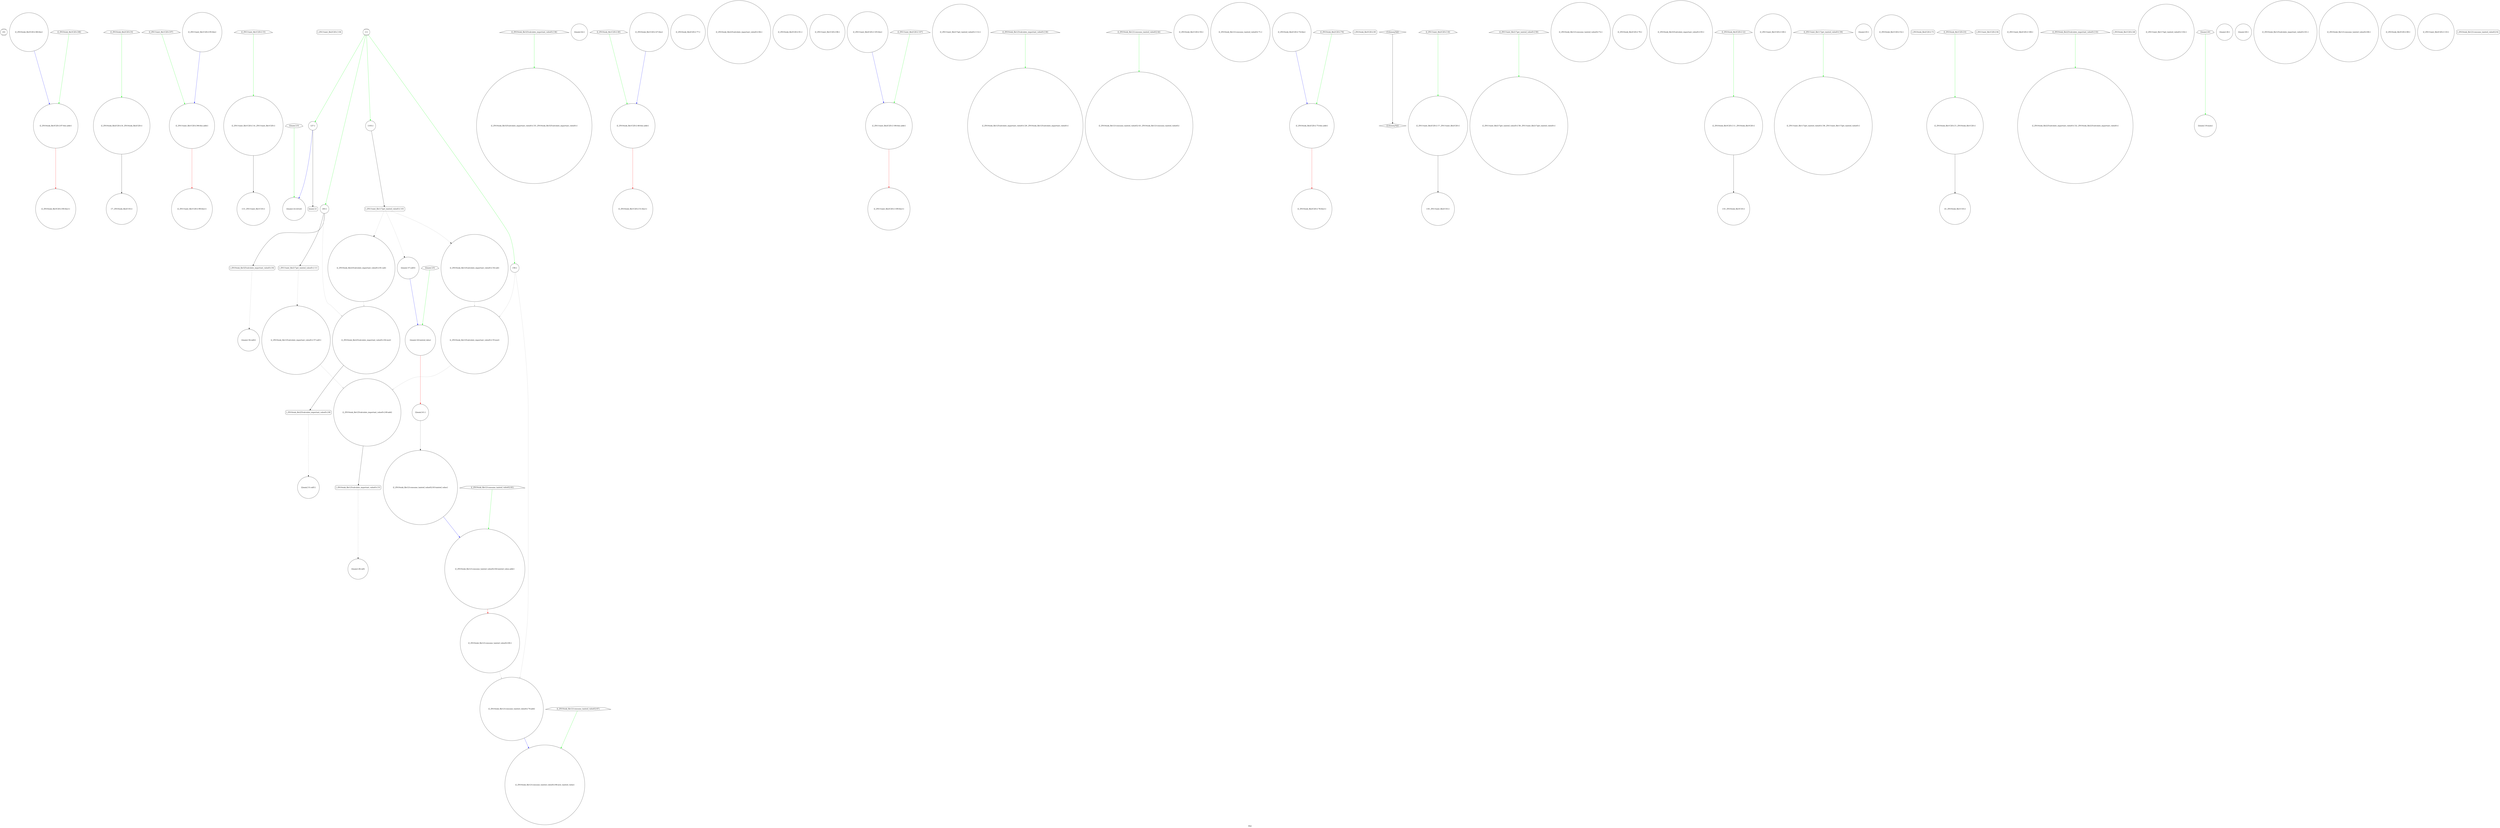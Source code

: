 digraph "PAG" {
	label="PAG";

	Node0x5584fc2ad860 [shape=record,shape=Mcircle,label="{0}"];
	Node0x5584fc2bffb0 [shape=record,shape=circle,label="{[_ZN10sink_file3C2Ev] 90:this1}"];
	Node0x5584fc2c0970 [shape=record,shape=circle,label="{7:_ZN10sink_file2C1Ev}"];
	Node0x5584fc2c2a40 [shape=record,shape=septagon,label="{[_ZN11taint_file1C2Ev] 97}"];
	Node0x5584fc2c2a40 -> Node0x5584fc2b8d40[color=green];
	Node0x5584fc2ba630 [shape=record,shape=circle,label="{[_ZN11taint_file1C2Ev] 14:_ZN11taint_file1C2Ev}"];
	Node0x5584fc2ba630 -> Node0x5584fc2b7390[color=black];
	Node0x5584fc2c4340 [shape=record,shape=Mrecord,label="{[_ZN11taint_file2C2Ev] 104}"];
	Node0x5584fc2bfad0 [shape=record,shape=Mrecord,label="{[main] 21}"];
	Node0x5584fc2bfba0 [shape=record,shape=Mrecord,label="{[_ZN11taint_file217get_tainted_valueEv] 111}"];
	Node0x5584fc2bfba0 -> Node0x5584fc2c15a0[color=black,style=dotted];
	Node0x5584fc2ac150 [shape=record,shape=circle,label="{[main] 28:call}"];
	Node0x5584fc2c10c0 [shape=record,shape=circle,label="{[_ZN10sink_file325calculate_important_valueEv] 35:_ZN10sink_file325calculate_important_valueEv}"];
	Node0x5584fc2c1330 [shape=record,shape=circle,label="{[main] 42:}"];
	Node0x5584fc2bf800 [shape=record,shape=septagon,label="{[_ZN10sink_file1C2Ev] 49}"];
	Node0x5584fc2bf800 -> Node0x5584fc2beb70[color=green];
	Node0x5584fc2b6a70 [shape=record,shape=circle,label="{56:}"];
	Node0x5584fc2b6a70 -> Node0x5584fc2beeb0[color=grey];
	Node0x5584fc2b6a70 -> Node0x5584fc2c0490[color=grey];
	Node0x5584fc2c03c0 [shape=record,shape=circle,label="{[_ZN10sink_file121consume_tainted_valueEi] 63:tainted_value}"];
	Node0x5584fc2c03c0 -> Node0x5584fc2bf460[color=blue];
	Node0x5584fc2c0490 [shape=record,shape=circle,label="{[_ZN10sink_file121consume_tainted_valueEi] 70:add}"];
	Node0x5584fc2c0490 -> Node0x5584fc2b69a0[color=blue];
	Node0x5584fc2c0be0 [shape=record,shape=circle,label="{[_ZN10sink_file2C2Ev] 77:}"];
	Node0x5584fc2bf120 [shape=record,shape=circle,label="{[_ZN10sink_file225calculate_important_valueEv] 84:}"];
	Node0x5584fc2ba830 [shape=record,shape=Mcircle,label="{1}"];
	Node0x5584fc2ba830 -> Node0x5584fc2c0d80[color=green];
	Node0x5584fc2ba830 -> Node0x5584fc2b6a70[color=green];
	Node0x5584fc2ba830 -> Node0x5584fc2bbac0[color=green];
	Node0x5584fc2ba830 -> Node0x5584fc2b85f0[color=green];
	Node0x5584fc2ac080 [shape=record,shape=circle,label="{[_ZN10sink_file3C2Ev] 91:}"];
	Node0x5584fc2bfee0 [shape=record,shape=circle,label="{[_ZN10sink_file2C2Ev] 8:_ZN10sink_file2C2Ev}"];
	Node0x5584fc2bfee0 -> Node0x5584fc2c0970[color=black];
	Node0x5584fc2baa00 [shape=record,shape=circle,label="{[_ZN11taint_file1C2Ev] 98:}"];
	Node0x5584fc2c2560 [shape=record,shape=septagon,label="{[_ZN11taint_file1C2Ev] 15}"];
	Node0x5584fc2c2560 -> Node0x5584fc2ba630[color=green];
	Node0x5584fc2bf2c0 [shape=record,shape=circle,label="{[_ZN11taint_file2C2Ev] 105:this}"];
	Node0x5584fc2bf2c0 -> Node0x5584fc2bec40[color=blue];
	Node0x5584fc2c0cb0 [shape=record,shape=circle,label="{[main] 22:retval}"];
	Node0x5584fc2ba560 [shape=record,shape=circle,label="{[_ZN11taint_file217get_tainted_valueEv] 112:}"];
	Node0x5584fc2c1260 [shape=record,shape=circle,label="{[_ZN10sink_file125calculate_important_valueEv] 29:_ZN10sink_file125calculate_important_valueEv}"];
	Node0x5584fc2c2e50 [shape=record,shape=septagon,label="{[_ZN10sink_file325calculate_important_valueEv] 36}"];
	Node0x5584fc2c2e50 -> Node0x5584fc2c10c0[color=green];
	Node0x5584fc2c02f0 [shape=record,shape=circle,label="{[_ZN10sink_file121consume_tainted_valueEi] 43:_ZN10sink_file121consume_tainted_valueEi}"];
	Node0x5584fc2b8890 [shape=record,shape=circle,label="{[_ZN10sink_file1C2Ev] 50:}"];
	Node0x5584fc2c15a0 [shape=record,shape=circle,label="{[_ZN10sink_file125calculate_important_valueEv] 57:call1}"];
	Node0x5584fc2c15a0 -> Node0x5584fc2c0ff0[color=grey];
	Node0x5584fc2bf460 [shape=record,shape=circle,label="{[_ZN10sink_file121consume_tainted_valueEi] 64:tainted_value.addr}"];
	Node0x5584fc2bf460 -> Node0x5584fc2c08a0[color=red];
	Node0x5584fc2bef80 [shape=record,shape=circle,label="{[_ZN10sink_file121consume_tainted_valueEi] 71:}"];
	Node0x5584fc2b8c70 [shape=record,shape=circle,label="{[_ZN10sink_file2C2Ev] 78:this1}"];
	Node0x5584fc2c4270 [shape=record,shape=Mrecord,label="{[_ZN10sink_file3C2Ev] 85}"];
	Node0x5584fc2add20 [shape=record,shape=diamond,label="{2:dummyVal}"];
	Node0x5584fc2c4410 [shape=record,shape=Mrecord,label="{[_ZN10sink_file325calculate_important_valueEv] 92}"];
	Node0x5584fc2c4410 -> Node0x5584fc2c1190[color=black,style=dotted];
	Node0x5584fc2c2490 [shape=record,shape=septagon,label="{[_ZN10sink_file2C2Ev] 9}"];
	Node0x5584fc2c2490 -> Node0x5584fc2bfee0[color=green];
	Node0x5584fc2b6ce0 [shape=record,shape=circle,label="{[_ZN11taint_file1C2Ev] 99:this1}"];
	Node0x5584fc2bf390 [shape=record,shape=circle,label="{16:_ZN11taint_file2C1Ev}"];
	Node0x5584fc2bec40 [shape=record,shape=circle,label="{[_ZN11taint_file2C2Ev] 106:this.addr}"];
	Node0x5584fc2bec40 -> Node0x5584fc2be900[color=red];
	Node0x5584fc2c2be0 [shape=record,shape=septagon,label="{[main] 23}"];
	Node0x5584fc2c2be0 -> Node0x5584fc2c0cb0[color=green];
	Node0x5584fc2bf700 [shape=record,shape=septagon,label="{[_ZN10sink_file125calculate_important_valueEv] 30}"];
	Node0x5584fc2bf700 -> Node0x5584fc2c1260[color=green];
	Node0x5584fc2be9d0 [shape=record,shape=circle,label="{[main] 37:call3}"];
	Node0x5584fc2be9d0 -> Node0x5584fc2c0150[color=blue];
	Node0x5584fc2c27d0 [shape=record,shape=septagon,label="{[_ZN10sink_file121consume_tainted_valueEi] 44}"];
	Node0x5584fc2c27d0 -> Node0x5584fc2c02f0[color=green];
	Node0x5584fc2ba930 [shape=record,shape=circle,label="{[_ZN10sink_file1C2Ev] 51:this1}"];
	Node0x5584fc2bfe10 [shape=record,shape=circle,label="{[_ZN11taint_file217get_tainted_valueEv] 58:_ZN11taint_file217get_tainted_valueEv}"];
	Node0x5584fc2c22f0 [shape=record,shape=septagon,label="{[_ZN10sink_file121consume_tainted_valueEi] 65}"];
	Node0x5584fc2c22f0 -> Node0x5584fc2bf460[color=green];
	Node0x5584fc2bb770 [shape=record,shape=circle,label="{[_ZN10sink_file121consume_tainted_valueEi] 72:}"];
	Node0x5584fc2bf530 [shape=record,shape=circle,label="{[_ZN10sink_file2C2Ev] 79:}"];
	Node0x5584fc2c0560 [shape=record,shape=circle,label="{[_ZN10sink_file3C2Ev] 86:this}"];
	Node0x5584fc2c0560 -> Node0x5584fc2c14d0[color=blue];
	Node0x5584fc2b8a20 [shape=record,shape=diamond,label="{3:dummyVal}"];
	Node0x5584fc2b8a20 -> Node0x5584fc2add20[color=black];
	Node0x5584fc2c1670 [shape=record,shape=circle,label="{[_ZN10sink_file325calculate_important_valueEv] 93:}"];
	Node0x5584fc2acf70 [shape=record,shape=circle,label="{10:_ZN10sink_file3C1Ev}"];
	Node0x5584fc2c0b10 [shape=record,shape=circle,label="{[_ZN11taint_file1C2Ev] 100:}"];
	Node0x5584fc2b6c10 [shape=record,shape=circle,label="{[_ZN11taint_file2C2Ev] 17:_ZN11taint_file2C2Ev}"];
	Node0x5584fc2b6c10 -> Node0x5584fc2bf390[color=black];
	Node0x5584fc2bfa00 [shape=record,shape=septagon,label="{[_ZN11taint_file2C2Ev] 107}"];
	Node0x5584fc2bfa00 -> Node0x5584fc2bec40[color=green];
	Node0x5584fc2c0150 [shape=record,shape=circle,label="{[main] 24:tainted_data}"];
	Node0x5584fc2c0150 -> Node0x5584fc2b7530[color=red];
	Node0x5584fc2c0630 [shape=record,shape=circle,label="{[main] 31:call1}"];
	Node0x5584fc2b8ba0 [shape=record,shape=circle,label="{[_ZN11taint_file117get_tainted_valueEv] 38:_ZN11taint_file117get_tainted_valueEv}"];
	Node0x5584fc2c1740 [shape=record,shape=circle,label="{[main] 45:}"];
	Node0x5584fc2c0220 [shape=record,shape=circle,label="{[_ZN10sink_file1C2Ev] 52:}"];
	Node0x5584fc2c23c0 [shape=record,shape=septagon,label="{[_ZN11taint_file217get_tainted_valueEv] 59}"];
	Node0x5584fc2c23c0 -> Node0x5584fc2bfe10[color=green];
	Node0x5584fc2b69a0 [shape=record,shape=circle,label="{[_ZN10sink_file121consume_tainted_valueEi] 66:new_tainted_value}"];
	Node0x5584fc2bfc70 [shape=record,shape=Mrecord,label="{[_ZN10sink_file2C2Ev] 73}"];
	Node0x5584fc2c3f30 [shape=record,shape=Mrecord,label="{[_ZN10sink_file225calculate_important_valueEv] 80}"];
	Node0x5584fc2c3f30 -> Node0x5584fc2c0630[color=black,style=dotted];
	Node0x5584fc2c14d0 [shape=record,shape=circle,label="{[_ZN10sink_file3C2Ev] 87:this.addr}"];
	Node0x5584fc2c14d0 -> Node0x5584fc2bffb0[color=red];
	Node0x5584fc2bf050 [shape=record,shape=circle,label="{4:_ZN10sink_file1C1Ev}"];
	Node0x5584fc2bfd40 [shape=record,shape=Mrecord,label="{[_ZN11taint_file1C2Ev] 94}"];
	Node0x5584fc2c0e50 [shape=record,shape=circle,label="{[_ZN10sink_file3C2Ev] 11:_ZN10sink_file3C2Ev}"];
	Node0x5584fc2c0e50 -> Node0x5584fc2acf70[color=black];
	Node0x5584fc2c40d0 [shape=record,shape=Mrecord,label="{[_ZN11taint_file117get_tainted_valueEv] 101}"];
	Node0x5584fc2c40d0 -> Node0x5584fc2be9d0[color=black,style=dotted];
	Node0x5584fc2c40d0 -> Node0x5584fc2c0080[color=black,style=dotted];
	Node0x5584fc2c40d0 -> Node0x5584fc2beaa0[color=black,style=dotted];
	Node0x5584fc2c2d80 [shape=record,shape=septagon,label="{[_ZN11taint_file2C2Ev] 18}"];
	Node0x5584fc2c2d80 -> Node0x5584fc2b6c10[color=green];
	Node0x5584fc2b6b40 [shape=record,shape=circle,label="{[_ZN11taint_file2C2Ev] 108:}"];
	Node0x5584fc2c2630 [shape=record,shape=septagon,label="{[main] 25}"];
	Node0x5584fc2c2630 -> Node0x5584fc2c0150[color=green];
	Node0x5584fc2b8520 [shape=record,shape=circle,label="{[_ZN10sink_file225calculate_important_valueEv] 32:_ZN10sink_file225calculate_important_valueEv}"];
	Node0x5584fc2c2970 [shape=record,shape=septagon,label="{[_ZN11taint_file117get_tainted_valueEv] 39}"];
	Node0x5584fc2c2970 -> Node0x5584fc2b8ba0[color=green];
	Node0x5584fc2c41a0 [shape=record,shape=Mrecord,label="{[_ZN10sink_file1C2Ev] 46}"];
	Node0x5584fc2c44e0 [shape=record,shape=Mrecord,label="{[_ZN10sink_file125calculate_important_valueEv] 53}"];
	Node0x5584fc2c44e0 -> Node0x5584fc2ac150[color=black,style=dotted];
	Node0x5584fc2c0ff0 [shape=record,shape=circle,label="{[_ZN10sink_file125calculate_important_valueEv] 60:add}"];
	Node0x5584fc2c0ff0 -> Node0x5584fc2c44e0[color=black];
	Node0x5584fc2bf600 [shape=record,shape=septagon,label="{[_ZN10sink_file121consume_tainted_valueEi] 67}"];
	Node0x5584fc2bf600 -> Node0x5584fc2b69a0[color=green];
	Node0x5584fc2bb920 [shape=record,shape=circle,label="{[_ZN10sink_file2C2Ev] 74:this}"];
	Node0x5584fc2bb920 -> Node0x5584fc2c07d0[color=blue];
	Node0x5584fc2beaa0 [shape=record,shape=circle,label="{[_ZN10sink_file225calculate_important_valueEv] 81:call}"];
	Node0x5584fc2beaa0 -> Node0x5584fc2b7460[color=grey];
	Node0x5584fc2bf900 [shape=record,shape=septagon,label="{[_ZN10sink_file3C2Ev] 88}"];
	Node0x5584fc2bf900 -> Node0x5584fc2c14d0[color=green];
	Node0x5584fc2b72c0 [shape=record,shape=circle,label="{[_ZN10sink_file1C2Ev] 5:_ZN10sink_file1C2Ev}"];
	Node0x5584fc2b72c0 -> Node0x5584fc2bf050[color=black];
	Node0x5584fc2bed10 [shape=record,shape=circle,label="{[_ZN11taint_file1C2Ev] 95:this}"];
	Node0x5584fc2bed10 -> Node0x5584fc2b8d40[color=blue];
	Node0x5584fc2c2cb0 [shape=record,shape=septagon,label="{[_ZN10sink_file3C2Ev] 12}"];
	Node0x5584fc2c2cb0 -> Node0x5584fc2c0e50[color=green];
	Node0x5584fc2ad040 [shape=record,shape=circle,label="{[_ZN11taint_file117get_tainted_valueEv] 102:}"];
	Node0x5584fc2bede0 [shape=record,shape=circle,label="{[main] 19:main}"];
	Node0x5584fc2be900 [shape=record,shape=circle,label="{[_ZN11taint_file2C2Ev] 109:this1}"];
	Node0x5584fc2c0a40 [shape=record,shape=circle,label="{[main] 26:}"];
	Node0x5584fc2c2700 [shape=record,shape=septagon,label="{[_ZN10sink_file225calculate_important_valueEv] 33}"];
	Node0x5584fc2c2700 -> Node0x5584fc2b8520[color=green];
	Node0x5584fc2bb9f0 [shape=record,shape=circle,label="{[main] 40:}"];
	Node0x5584fc2c0f20 [shape=record,shape=circle,label="{[_ZN10sink_file1C2Ev] 47:this}"];
	Node0x5584fc2c0f20 -> Node0x5584fc2beb70[color=blue];
	Node0x5584fc2c0080 [shape=record,shape=circle,label="{[_ZN10sink_file125calculate_important_valueEv] 54:call}"];
	Node0x5584fc2c0080 -> Node0x5584fc2beeb0[color=grey];
	Node0x5584fc2abfb0 [shape=record,shape=circle,label="{[_ZN10sink_file125calculate_important_valueEv] 61:}"];
	Node0x5584fc2c0700 [shape=record,shape=circle,label="{[_ZN10sink_file121consume_tainted_valueEi] 68:}"];
	Node0x5584fc2c07d0 [shape=record,shape=circle,label="{[_ZN10sink_file2C2Ev] 75:this.addr}"];
	Node0x5584fc2c07d0 -> Node0x5584fc2b8c70[color=red];
	Node0x5584fc2b7460 [shape=record,shape=circle,label="{[_ZN10sink_file225calculate_important_valueEv] 82:mul}"];
	Node0x5584fc2b7460 -> Node0x5584fc2c3f30[color=black];
	Node0x5584fc2bf1f0 [shape=record,shape=circle,label="{[_ZN10sink_file3C2Ev] 89:}"];
	Node0x5584fc2c2b10 [shape=record,shape=septagon,label="{[_ZN10sink_file1C2Ev] 6}"];
	Node0x5584fc2c2b10 -> Node0x5584fc2b72c0[color=green];
	Node0x5584fc2b8d40 [shape=record,shape=circle,label="{[_ZN11taint_file1C2Ev] 96:this.addr}"];
	Node0x5584fc2b8d40 -> Node0x5584fc2b6ce0[color=red];
	Node0x5584fc2b7390 [shape=record,shape=circle,label="{13:_ZN11taint_file1C1Ev}"];
	Node0x5584fc2b85f0 [shape=record,shape=circle,label="{103:}"];
	Node0x5584fc2b85f0 -> Node0x5584fc2c40d0[color=black];
	Node0x5584fc2c2220 [shape=record,shape=septagon,label="{[main] 20}"];
	Node0x5584fc2c2220 -> Node0x5584fc2bede0[color=green];
	Node0x5584fc2c1400 [shape=record,shape=circle,label="{[_ZN11taint_file2C2Ev] 110:}"];
	Node0x5584fc2c0d80 [shape=record,shape=circle,label="{27:}"];
	Node0x5584fc2c0d80 -> Node0x5584fc2bfad0[color=black];
	Node0x5584fc2c0d80 -> Node0x5584fc2c0cb0[color=blue];
	Node0x5584fc2c1190 [shape=record,shape=circle,label="{[main] 34:call2}"];
	Node0x5584fc2b7530 [shape=record,shape=circle,label="{[main] 41:}"];
	Node0x5584fc2b7530 -> Node0x5584fc2c03c0[color=black,style=dashed];
	Node0x5584fc2beb70 [shape=record,shape=circle,label="{[_ZN10sink_file1C2Ev] 48:this.addr}"];
	Node0x5584fc2beb70 -> Node0x5584fc2ba930[color=red];
	Node0x5584fc2beeb0 [shape=record,shape=circle,label="{[_ZN10sink_file125calculate_important_valueEv] 55:mul}"];
	Node0x5584fc2beeb0 -> Node0x5584fc2c0ff0[color=grey];
	Node0x5584fc2c4000 [shape=record,shape=Mrecord,label="{[_ZN10sink_file121consume_tainted_valueEi] 62}"];
	Node0x5584fc2c08a0 [shape=record,shape=circle,label="{[_ZN10sink_file121consume_tainted_valueEi] 69:}"];
	Node0x5584fc2c08a0 -> Node0x5584fc2c0490[color=grey];
	Node0x5584fc2c28a0 [shape=record,shape=septagon,label="{[_ZN10sink_file2C2Ev] 76}"];
	Node0x5584fc2c28a0 -> Node0x5584fc2c07d0[color=green];
	Node0x5584fc2bbac0 [shape=record,shape=circle,label="{83:}"];
	Node0x5584fc2bbac0 -> Node0x5584fc2c4410[color=black];
	Node0x5584fc2bbac0 -> Node0x5584fc2bfba0[color=black];
	Node0x5584fc2bbac0 -> Node0x5584fc2b7460[color=grey];
}
